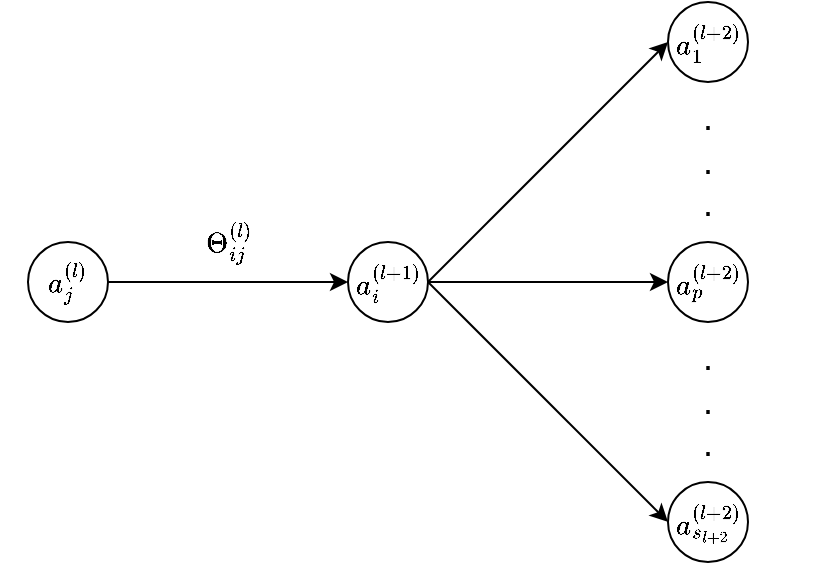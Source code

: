 <mxfile version="14.4.3" type="device"><diagram id="2zTq7fiG3apReuZoQHz3" name="Page-1"><mxGraphModel dx="1350" dy="816" grid="1" gridSize="10" guides="1" tooltips="1" connect="1" arrows="1" fold="1" page="1" pageScale="1" pageWidth="850" pageHeight="1100" math="1" shadow="0"><root><mxCell id="0"/><mxCell id="1" parent="0"/><mxCell id="fpJKAXtbnRpdnT2t_n4D-3" style="edgeStyle=orthogonalEdgeStyle;rounded=0;orthogonalLoop=1;jettySize=auto;html=1;exitX=1;exitY=0.5;exitDx=0;exitDy=0;entryX=0;entryY=0.5;entryDx=0;entryDy=0;" edge="1" parent="1" source="fpJKAXtbnRpdnT2t_n4D-1" target="fpJKAXtbnRpdnT2t_n4D-2"><mxGeometry relative="1" as="geometry"/></mxCell><mxCell id="fpJKAXtbnRpdnT2t_n4D-1" value="$$a^{(l+1)}_i$$" style="ellipse;whiteSpace=wrap;html=1;aspect=fixed;" vertex="1" parent="1"><mxGeometry x="280" y="200" width="40" height="40" as="geometry"/></mxCell><mxCell id="fpJKAXtbnRpdnT2t_n4D-2" value="$$a^{(l+2)}_p$$" style="ellipse;whiteSpace=wrap;html=1;aspect=fixed;" vertex="1" parent="1"><mxGeometry x="440" y="200" width="40" height="40" as="geometry"/></mxCell><mxCell id="fpJKAXtbnRpdnT2t_n4D-4" value="$$\Theta_{ij}^{(l)}$$" style="text;html=1;align=center;verticalAlign=middle;resizable=0;points=[];autosize=1;" vertex="1" parent="1"><mxGeometry x="160" y="190" width="120" height="20" as="geometry"/></mxCell><mxCell id="fpJKAXtbnRpdnT2t_n4D-8" style="edgeStyle=orthogonalEdgeStyle;rounded=0;orthogonalLoop=1;jettySize=auto;html=1;exitX=1;exitY=0.5;exitDx=0;exitDy=0;entryX=0;entryY=0.5;entryDx=0;entryDy=0;" edge="1" parent="1" source="fpJKAXtbnRpdnT2t_n4D-7" target="fpJKAXtbnRpdnT2t_n4D-1"><mxGeometry relative="1" as="geometry"/></mxCell><mxCell id="fpJKAXtbnRpdnT2t_n4D-7" value="$$a^{(l)}_j$$" style="ellipse;whiteSpace=wrap;html=1;aspect=fixed;" vertex="1" parent="1"><mxGeometry x="120" y="200" width="40" height="40" as="geometry"/></mxCell><mxCell id="fpJKAXtbnRpdnT2t_n4D-9" value="$$a^{(l+2)}_1$$" style="ellipse;whiteSpace=wrap;html=1;aspect=fixed;" vertex="1" parent="1"><mxGeometry x="440" y="80" width="40" height="40" as="geometry"/></mxCell><mxCell id="fpJKAXtbnRpdnT2t_n4D-10" value="$$a^{(l+2)}_{s_{l+2}}$$" style="ellipse;whiteSpace=wrap;html=1;aspect=fixed;" vertex="1" parent="1"><mxGeometry x="440" y="320" width="40" height="40" as="geometry"/></mxCell><mxCell id="fpJKAXtbnRpdnT2t_n4D-11" value="&lt;font style=&quot;font-size: 18px&quot;&gt;.&lt;br&gt;.&lt;br&gt;.&lt;/font&gt;" style="text;html=1;strokeColor=none;fillColor=none;align=center;verticalAlign=middle;whiteSpace=wrap;rounded=0;" vertex="1" parent="1"><mxGeometry x="440" y="150" width="40" height="20" as="geometry"/></mxCell><mxCell id="fpJKAXtbnRpdnT2t_n4D-12" value="&lt;font style=&quot;font-size: 18px&quot;&gt;.&lt;br&gt;.&lt;br&gt;.&lt;/font&gt;" style="text;html=1;strokeColor=none;fillColor=none;align=center;verticalAlign=middle;whiteSpace=wrap;rounded=0;" vertex="1" parent="1"><mxGeometry x="440" y="270" width="40" height="20" as="geometry"/></mxCell><mxCell id="fpJKAXtbnRpdnT2t_n4D-13" value="" style="endArrow=classic;html=1;exitX=1;exitY=0.5;exitDx=0;exitDy=0;entryX=0;entryY=0.5;entryDx=0;entryDy=0;" edge="1" parent="1" source="fpJKAXtbnRpdnT2t_n4D-1" target="fpJKAXtbnRpdnT2t_n4D-9"><mxGeometry width="50" height="50" relative="1" as="geometry"><mxPoint x="400" y="430" as="sourcePoint"/><mxPoint x="450" y="380" as="targetPoint"/></mxGeometry></mxCell><mxCell id="fpJKAXtbnRpdnT2t_n4D-14" value="" style="endArrow=classic;html=1;exitX=1;exitY=0.5;exitDx=0;exitDy=0;entryX=0;entryY=0.5;entryDx=0;entryDy=0;" edge="1" parent="1" source="fpJKAXtbnRpdnT2t_n4D-1" target="fpJKAXtbnRpdnT2t_n4D-10"><mxGeometry width="50" height="50" relative="1" as="geometry"><mxPoint x="400" y="430" as="sourcePoint"/><mxPoint x="450" y="380" as="targetPoint"/></mxGeometry></mxCell></root></mxGraphModel></diagram></mxfile>
